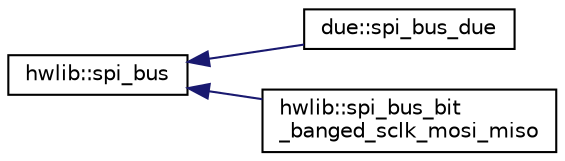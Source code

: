 digraph "Graphical Class Hierarchy"
{
  edge [fontname="Helvetica",fontsize="10",labelfontname="Helvetica",labelfontsize="10"];
  node [fontname="Helvetica",fontsize="10",shape=record];
  rankdir="LR";
  Node0 [label="hwlib::spi_bus",height=0.2,width=0.4,color="black", fillcolor="white", style="filled",URL="$classhwlib_1_1spi__bus.html",tooltip="This class abstracts the interface of a master to a SPI bus. "];
  Node0 -> Node1 [dir="back",color="midnightblue",fontsize="10",style="solid",fontname="Helvetica"];
  Node1 [label="due::spi_bus_due",height=0.2,width=0.4,color="black", fillcolor="white", style="filled",URL="$classdue_1_1spi__bus__due.html",tooltip="Due / sam3x8e native SPI bus. "];
  Node0 -> Node2 [dir="back",color="midnightblue",fontsize="10",style="solid",fontname="Helvetica"];
  Node2 [label="hwlib::spi_bus_bit\l_banged_sclk_mosi_miso",height=0.2,width=0.4,color="black", fillcolor="white", style="filled",URL="$classhwlib_1_1spi__bus__bit__banged__sclk__mosi__miso.html"];
}
